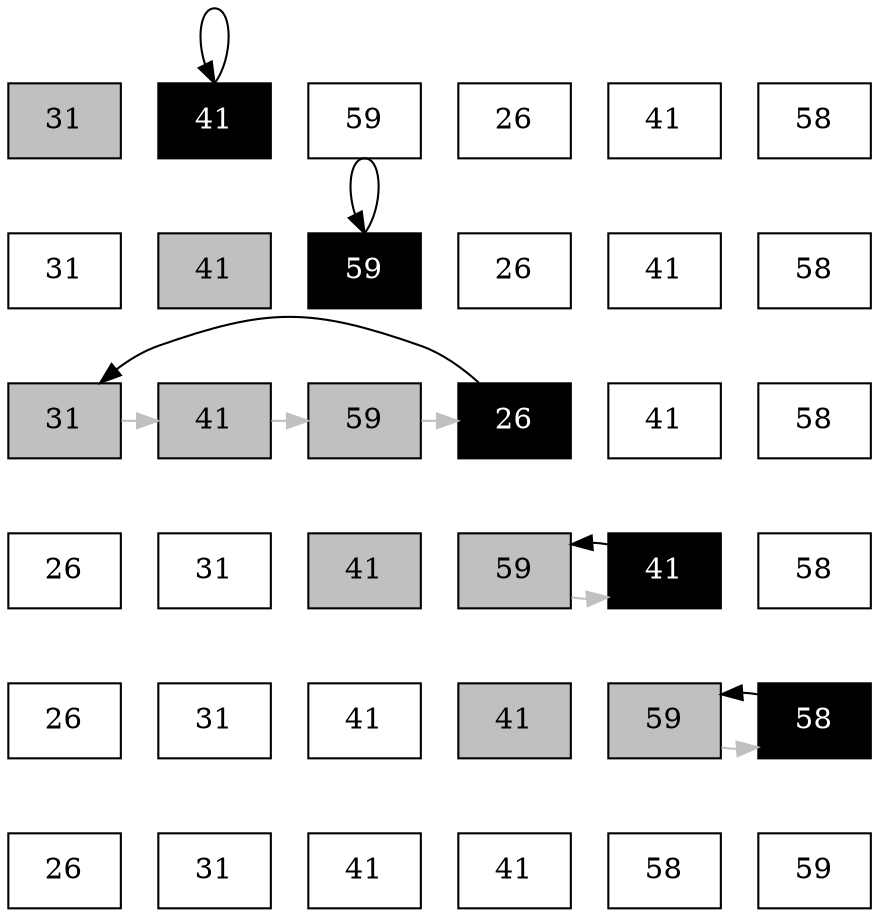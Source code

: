 digraph {
    node [shape=box style=filled fillcolor=white]

    subgraph {
        A1 [label="31" fillcolor=gray]
        A2 [label="41" fillcolor=black fontcolor=white]
        A3 [label="59"]
        A4 [label="26"]
        A5 [label="41"]
        A6 [label="58"]

        { rank=same; A1, A2, A3, A4, A5, A6 }
        A2:n->A2:n
    }

    subgraph {
        B1 [label="31"]
        B2 [label="41" fillcolor=gray]
        B3 [label="59" fillcolor=black fontcolor=white]
        B4 [label="26"]
        B5 [label="41"]
        B6 [label="58"]

        { rank=same; B1, B2, B3, B4, B5, B6 }
        B3:n->B3:n
    }

    subgraph {
        C1 [label="31" fillcolor=gray]
        C2 [label="41" fillcolor=gray]
        C3 [label="59" fillcolor=gray]
        C4 [label="26" fillcolor=black fontcolor=white]
        C5 [label="41"]
        C6 [label="58"]

        { rank=same; C1, C2, C3, C4, C5, C6 }
        C1->C2 [color=gray]
        C2->C3 [color=gray]
        C3->C4 [color=gray]
        C4->C1
    }

    subgraph {
        D1 [label="26"]
        D2 [label="31"]
        D3 [label="41" fillcolor=gray]
        D4 [label="59" fillcolor=gray]
        D5 [label="41" fillcolor=black fontcolor=white]
        D6 [label="58"]

        { rank=same; D1, D2, D3, D4, D5, D6 }
        D4->D5 [color=gray]
        D5->D4
    }

    subgraph {
        E1 [label="26"]
        E2 [label="31"]
        E3 [label="41"]
        E4 [label="41" fillcolor=gray]
        E5 [label="59" fillcolor=gray]
        E6 [label="58" fillcolor=black fontcolor=white]

        { rank=same; E1, E2, E3, E4, E5, E6 }
        E5->E6 [color=gray]
        E6->E5
    }

    subgraph {
        F1 [label="26"]
        F2 [label="31"]
        F3 [label="41"]
        F4 [label="41"]
        F5 [label="58"]
        F6 [label="59"]

        { rank=same; F1, F2, F3, F4, F5, F6 }
    }

    A1->B1->C1->D1->E1->F1 [style=invis]
}